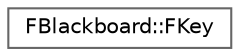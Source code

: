 digraph "Graphical Class Hierarchy"
{
 // INTERACTIVE_SVG=YES
 // LATEX_PDF_SIZE
  bgcolor="transparent";
  edge [fontname=Helvetica,fontsize=10,labelfontname=Helvetica,labelfontsize=10];
  node [fontname=Helvetica,fontsize=10,shape=box,height=0.2,width=0.4];
  rankdir="LR";
  Node0 [id="Node000000",label="FBlackboard::FKey",height=0.2,width=0.4,color="grey40", fillcolor="white", style="filled",URL="$d6/d5e/structFBlackboard_1_1FKey.html",tooltip=" "];
}
